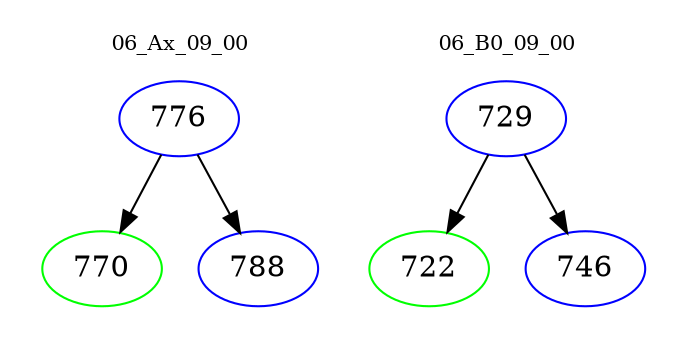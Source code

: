 digraph{
subgraph cluster_0 {
color = white
label = "06_Ax_09_00";
fontsize=10;
T0_776 [label="776", color="blue"]
T0_776 -> T0_770 [color="black"]
T0_770 [label="770", color="green"]
T0_776 -> T0_788 [color="black"]
T0_788 [label="788", color="blue"]
}
subgraph cluster_1 {
color = white
label = "06_B0_09_00";
fontsize=10;
T1_729 [label="729", color="blue"]
T1_729 -> T1_722 [color="black"]
T1_722 [label="722", color="green"]
T1_729 -> T1_746 [color="black"]
T1_746 [label="746", color="blue"]
}
}
